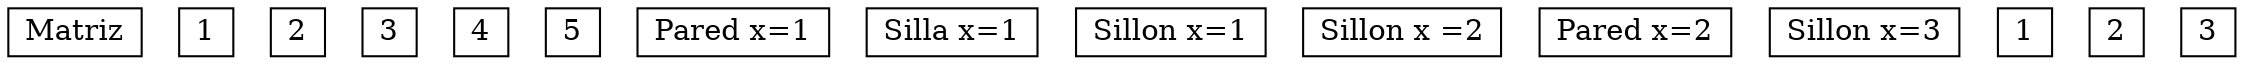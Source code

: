 digraph G {
rankdir = TB; 
node [shape=box, width=.1, height=.1]; 
node0 [label = "Matriz"] 
{ 
rank=same; nodeY1, nodeY2, nodeY3, nodeY4, nodeY5; 
} 
{ 
rank=same; node1, node3, node6; 
} 
{ 
rank=same; node2, node4; 
} 
{ 
rank=same; node5; 
} 
nodeY1[label = "1"]; 
nodeY2[label = "2"]; 
nodeY3[label = "3"]; 
nodeY4[label = "4"]; 
nodeY5[label = "5"]; 
nodeX1[label = "1"]; 
nodeX2[label = "2"]; 
nodeX3[label = "3"]; 
node1[label = "Pared x=1"]; 
node3[label = "Silla x=1"]; 
node6[label = "Sillon x=1"]; 
node2[label = "Sillon x =2"]; 
node4[label = "Pared x=2"]; 
node5[label = "Sillon x=3"]; 
}